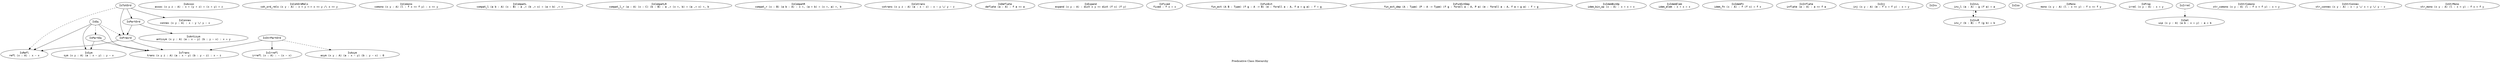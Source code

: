 digraph Is {
  label = "Predicative Class Hierarchy"

  node [fontname = monospace]

  IsAntisym [label = "\N\nantisym (x y : A) (a : x ~ y) (b : y ~ x) : x = y"]
  IsAssoc [label = "\N\nassoc (x y z : A) : x + (y + z) = (x + y) + z"]
  IsAsym [label = "\N\nasym (x y : A) (a : x ~ y) (b : y ~ x) : 0"]
  IsCohOrdRels [label = "\N\ncoh_ord_rels (x y : A) : x < y <-> x <= y /\\ x <> y"]
  IsComono [label = "\N\ncomono (x y : A) (l : f x <= f y) : x <= y"]
  IsCompatL [label = "\N\ncompat_l (a b : A) (x : B) : a ,+ (b ,+ x) = (a + b) ,+ x"]
  IsCompatLR [label = "\N\ncompat_l_r (a : A) (x : C) (b : B) : a ,+ (x +, b) = (a ,+ x) +, b"]
  IsCompatR [label = "\N\ncompat_r (x : B) (a b : A) : x +, (a + b) = (x +, a) +, b"]
  IsConnex [label = "\N\nconnex (x y : A) : x ~ y \\/ y ~ x"]
  IsCotrans [label = "\N\ncotrans (x y z : A) (a : x ~ z) : x ~ y \\/ y ~ z"]
  IsDeflate [label = "\N\ndeflate (a : A) : f a <= a"]
  IsEq [label = "\N"]
  IsExpand [label = "\N\ncontract (x y : A) : dist (f x) (f y) <= dist x y"]
  IsExpand [label = "\N\nexpand (x y : A) : dist x y <= dist (f x) (f y)"]
  IsFixed [label = "\N\nfixed : f x = x"]
  IsFunExt [label = "\N\nfun_ext (A B : Type) (f g : A -> B) (e : forall a : A, f a = g a) : f = g"]
  IsFunExtDep [label = "\N\nfun_ext_dep (A : Type) (P : A -> Type) (f g : forall a : A, P a) (e : forall a : A, f a = g a) : f = g"]
  IsIdemBinOp [label = "\N\nidem_bin_op (x : A) : x + x = x"]
  IsIdemElem [label = "\N\nidem_elem : x + x = x"]
  IsIdemFn [label = "\N\nidem_fn (x : A) : f (f x) = f x"]
  IsInflate [label = "\N\ninflate (a : A) : a <= f a"]
  IsInj [label = "\N\ninj (x y : A) (e : f x = f y) : x = y"]
  IsInv [label = "\N"]
  IsInvL [label = "\N\ninv_l (a : A) : g (f a) = a"]
  IsInvR [label = "\N\ninv_r (b : B) : f (g b) = b"]
  IsIrrefl [label = "\N\nirrefl (x : A) : ~ (x ~ x)"]
  IsIso [label = "\N"]
  IsMono [label = "\N\nmono (x y : A) (l : x <= y) : f x <= f y"]
  IsPartEq [label = "\N"]
  IsPartOrd [label = "\N"]
  IsPreord [label = "\N"]
  IsProp [label = "\N\nirrel (x y : A) : x = y"]
  IsRefl [label = "\N\nrefl (x : A) : x ~ x"]
  IsSet [label = "\N\nuip (x y : A) (a b : x = y) : a = b"]
  IsStrComono [label = "\N\nstr_comono (x y : A) (l : f x < f y) : x < y"]
  IsStrConnex [label = "\N\nstr_connex (x y : A) : x ~ y \\/ x = y \\/ y ~ x"]
  IsStrMono [label = "\N\nstr_mono (x y : A) (l : x < y) : f x < f y"]
  IsSym [label = "\N\nsym (x y : A) (a : x ~ y) : y ~ x"]
  IsTotOrd [label = "\N"]
  IsTrans [label = "\N\ntrans (x y z : A) (a : x ~ y) (b : y ~ z) : x ~ z"]

  // Superclasses and Substructures

  edge [style = solid]

  // This Library

  IsEq -> IsRefl
  IsEq -> IsSym
  IsEq -> IsTrans
  IsPartEq -> IsSym
  IsPartEq -> IsTrans
  IsPartOrd -> IsAntisym
  IsPartOrd -> IsPreord
  IsPreord -> IsRefl
  IsPreord -> IsTrans
  IsStrPartOrd -> IsIrrefl
  IsStrPartOrd -> IsTrans
  IsTotOrd -> IsConnex
  IsTotOrd -> IsPartOrd
  IsTotOrd -> IsPreord

  // Subclasses and Instances

  edge [style = dashed]

  // This Library

  IsInvL -> IsInvR
  IsInvR -> IsInvL
  IsIrrel -> IsSet
  IsTotOrd -> IsRefl

  // Other Libraries

  IsEq -> IsPartEq
  IsEq -> IsPreord
  IsStrPartOrd -> IsAsym
}
